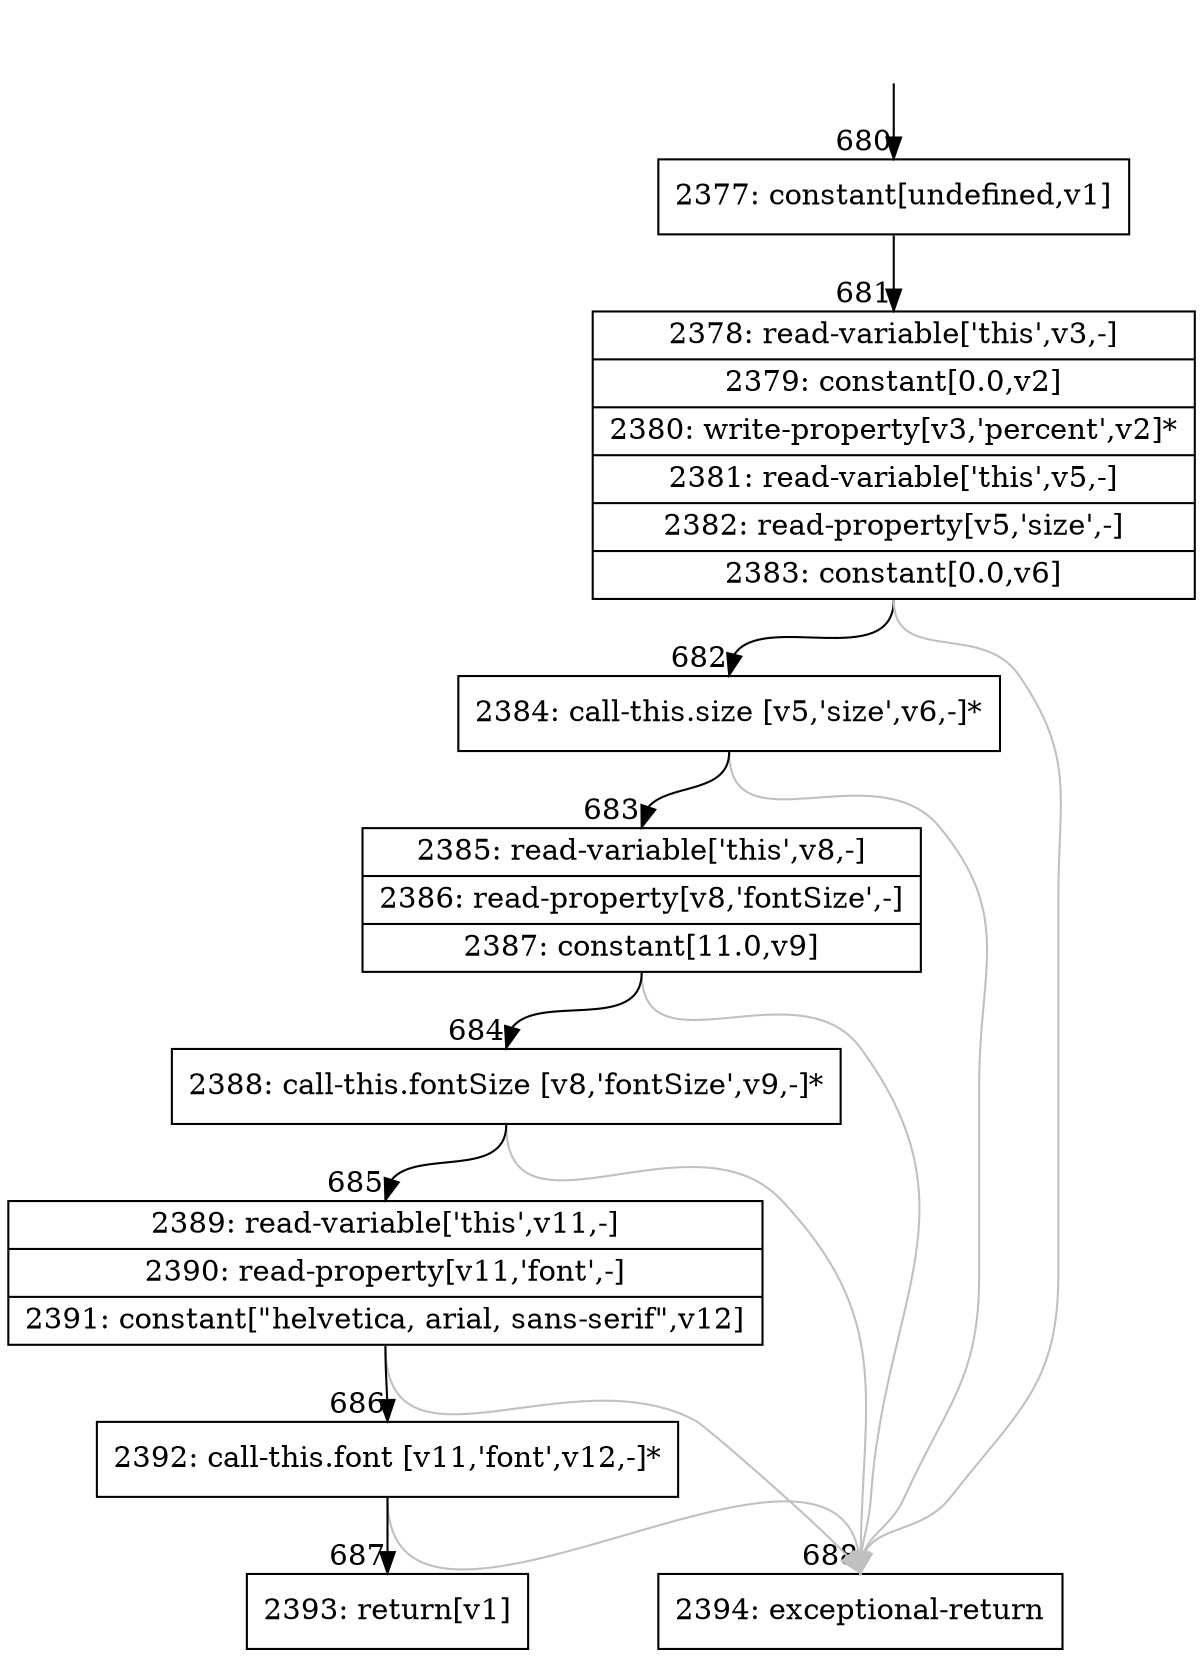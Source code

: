 digraph {
rankdir="TD"
BB_entry54[shape=none,label=""];
BB_entry54 -> BB680 [tailport=s, headport=n, headlabel="    680"]
BB680 [shape=record label="{2377: constant[undefined,v1]}" ] 
BB680 -> BB681 [tailport=s, headport=n, headlabel="      681"]
BB681 [shape=record label="{2378: read-variable['this',v3,-]|2379: constant[0.0,v2]|2380: write-property[v3,'percent',v2]*|2381: read-variable['this',v5,-]|2382: read-property[v5,'size',-]|2383: constant[0.0,v6]}" ] 
BB681 -> BB682 [tailport=s, headport=n, headlabel="      682"]
BB681 -> BB688 [tailport=s, headport=n, color=gray, headlabel="      688"]
BB682 [shape=record label="{2384: call-this.size [v5,'size',v6,-]*}" ] 
BB682 -> BB683 [tailport=s, headport=n, headlabel="      683"]
BB682 -> BB688 [tailport=s, headport=n, color=gray]
BB683 [shape=record label="{2385: read-variable['this',v8,-]|2386: read-property[v8,'fontSize',-]|2387: constant[11.0,v9]}" ] 
BB683 -> BB684 [tailport=s, headport=n, headlabel="      684"]
BB683 -> BB688 [tailport=s, headport=n, color=gray]
BB684 [shape=record label="{2388: call-this.fontSize [v8,'fontSize',v9,-]*}" ] 
BB684 -> BB685 [tailport=s, headport=n, headlabel="      685"]
BB684 -> BB688 [tailport=s, headport=n, color=gray]
BB685 [shape=record label="{2389: read-variable['this',v11,-]|2390: read-property[v11,'font',-]|2391: constant[\"helvetica, arial, sans-serif\",v12]}" ] 
BB685 -> BB686 [tailport=s, headport=n, headlabel="      686"]
BB685 -> BB688 [tailport=s, headport=n, color=gray]
BB686 [shape=record label="{2392: call-this.font [v11,'font',v12,-]*}" ] 
BB686 -> BB687 [tailport=s, headport=n, headlabel="      687"]
BB686 -> BB688 [tailport=s, headport=n, color=gray]
BB687 [shape=record label="{2393: return[v1]}" ] 
BB688 [shape=record label="{2394: exceptional-return}" ] 
//#$~ 654
}
